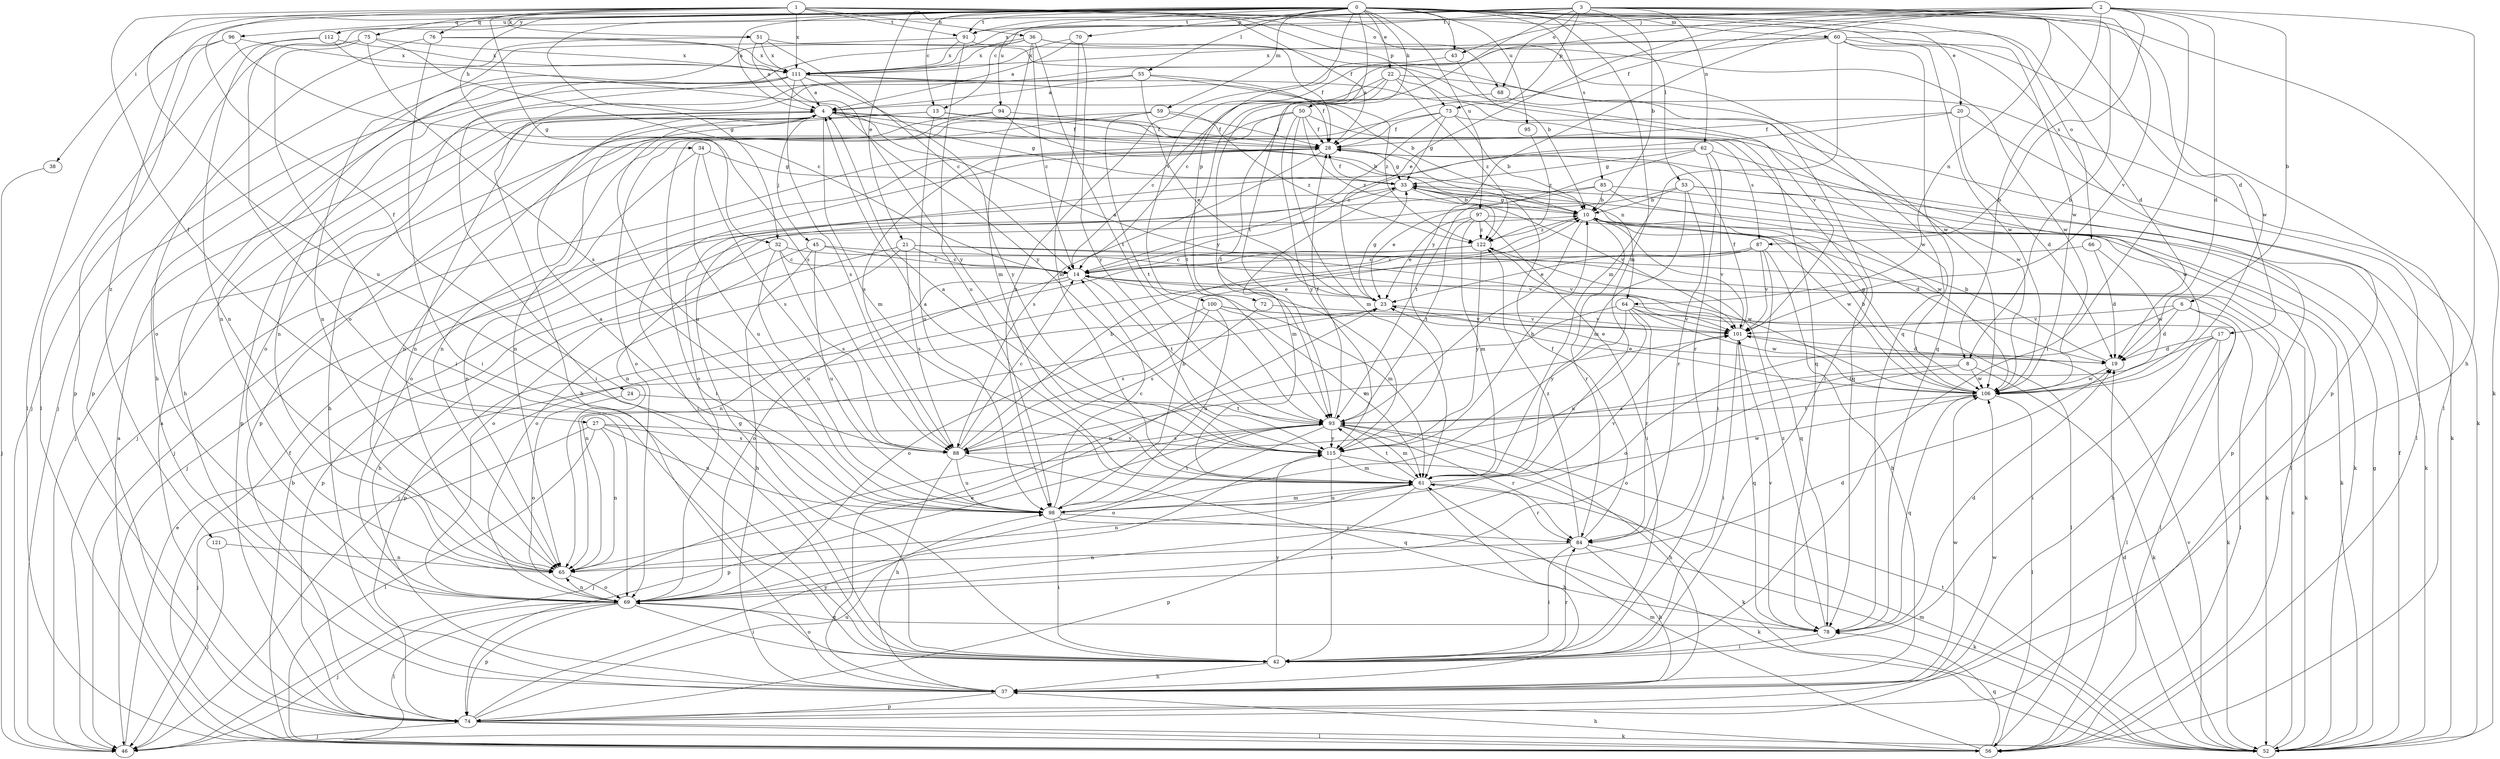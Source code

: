 strict digraph  {
0;
1;
2;
3;
4;
6;
8;
10;
13;
14;
17;
19;
20;
21;
22;
23;
24;
27;
28;
32;
33;
34;
36;
37;
38;
42;
43;
45;
46;
50;
51;
52;
53;
55;
56;
59;
60;
61;
62;
64;
65;
66;
68;
69;
70;
72;
73;
74;
75;
76;
78;
84;
85;
87;
88;
91;
93;
94;
95;
96;
97;
98;
100;
101;
106;
111;
112;
115;
121;
122;
0 -> 4  [label=a];
0 -> 13  [label=c];
0 -> 17  [label=d];
0 -> 19  [label=d];
0 -> 20  [label=e];
0 -> 21  [label=e];
0 -> 22  [label=e];
0 -> 32  [label=g];
0 -> 34  [label=h];
0 -> 38  [label=i];
0 -> 43  [label=j];
0 -> 50  [label=k];
0 -> 53  [label=l];
0 -> 55  [label=l];
0 -> 59  [label=m];
0 -> 60  [label=m];
0 -> 61  [label=m];
0 -> 66  [label=o];
0 -> 70  [label=p];
0 -> 72  [label=p];
0 -> 85  [label=s];
0 -> 91  [label=t];
0 -> 94  [label=u];
0 -> 95  [label=u];
0 -> 96  [label=u];
0 -> 97  [label=u];
0 -> 106  [label=w];
0 -> 112  [label=y];
0 -> 115  [label=y];
0 -> 121  [label=z];
1 -> 24  [label=f];
1 -> 27  [label=f];
1 -> 28  [label=f];
1 -> 32  [label=g];
1 -> 36  [label=h];
1 -> 51  [label=k];
1 -> 68  [label=o];
1 -> 73  [label=p];
1 -> 75  [label=q];
1 -> 76  [label=q];
1 -> 78  [label=q];
1 -> 91  [label=t];
1 -> 98  [label=u];
1 -> 106  [label=w];
1 -> 111  [label=x];
2 -> 6  [label=b];
2 -> 8  [label=b];
2 -> 19  [label=d];
2 -> 23  [label=e];
2 -> 28  [label=f];
2 -> 37  [label=h];
2 -> 42  [label=i];
2 -> 43  [label=j];
2 -> 87  [label=s];
2 -> 91  [label=t];
2 -> 100  [label=v];
2 -> 115  [label=y];
3 -> 8  [label=b];
3 -> 10  [label=b];
3 -> 13  [label=c];
3 -> 52  [label=k];
3 -> 62  [label=n];
3 -> 64  [label=n];
3 -> 68  [label=o];
3 -> 69  [label=o];
3 -> 73  [label=p];
3 -> 91  [label=t];
3 -> 93  [label=t];
3 -> 101  [label=v];
3 -> 111  [label=x];
4 -> 28  [label=f];
4 -> 33  [label=g];
4 -> 37  [label=h];
4 -> 45  [label=j];
4 -> 61  [label=m];
4 -> 64  [label=n];
4 -> 65  [label=n];
4 -> 74  [label=p];
4 -> 87  [label=s];
4 -> 98  [label=u];
6 -> 19  [label=d];
6 -> 37  [label=h];
6 -> 56  [label=l];
6 -> 69  [label=o];
6 -> 101  [label=v];
8 -> 52  [label=k];
8 -> 69  [label=o];
8 -> 88  [label=s];
8 -> 106  [label=w];
10 -> 33  [label=g];
10 -> 52  [label=k];
10 -> 84  [label=r];
10 -> 93  [label=t];
10 -> 101  [label=v];
10 -> 106  [label=w];
10 -> 122  [label=z];
13 -> 28  [label=f];
13 -> 65  [label=n];
13 -> 74  [label=p];
13 -> 78  [label=q];
13 -> 98  [label=u];
14 -> 23  [label=e];
14 -> 61  [label=m];
14 -> 69  [label=o];
14 -> 74  [label=p];
14 -> 93  [label=t];
17 -> 19  [label=d];
17 -> 42  [label=i];
17 -> 52  [label=k];
17 -> 56  [label=l];
17 -> 93  [label=t];
19 -> 10  [label=b];
19 -> 23  [label=e];
19 -> 106  [label=w];
20 -> 14  [label=c];
20 -> 19  [label=d];
20 -> 28  [label=f];
20 -> 56  [label=l];
21 -> 14  [label=c];
21 -> 37  [label=h];
21 -> 52  [label=k];
21 -> 69  [label=o];
21 -> 88  [label=s];
21 -> 106  [label=w];
22 -> 4  [label=a];
22 -> 14  [label=c];
22 -> 52  [label=k];
22 -> 93  [label=t];
22 -> 106  [label=w];
22 -> 122  [label=z];
23 -> 4  [label=a];
23 -> 33  [label=g];
23 -> 65  [label=n];
23 -> 101  [label=v];
24 -> 69  [label=o];
24 -> 93  [label=t];
27 -> 46  [label=j];
27 -> 56  [label=l];
27 -> 65  [label=n];
27 -> 88  [label=s];
27 -> 98  [label=u];
27 -> 115  [label=y];
28 -> 33  [label=g];
28 -> 42  [label=i];
28 -> 46  [label=j];
28 -> 88  [label=s];
32 -> 14  [label=c];
32 -> 74  [label=p];
32 -> 88  [label=s];
32 -> 98  [label=u];
32 -> 101  [label=v];
33 -> 10  [label=b];
33 -> 28  [label=f];
33 -> 52  [label=k];
33 -> 61  [label=m];
33 -> 65  [label=n];
33 -> 101  [label=v];
34 -> 33  [label=g];
34 -> 69  [label=o];
34 -> 88  [label=s];
34 -> 98  [label=u];
36 -> 14  [label=c];
36 -> 28  [label=f];
36 -> 37  [label=h];
36 -> 61  [label=m];
36 -> 65  [label=n];
36 -> 93  [label=t];
36 -> 106  [label=w];
36 -> 111  [label=x];
37 -> 23  [label=e];
37 -> 74  [label=p];
37 -> 106  [label=w];
38 -> 46  [label=j];
42 -> 33  [label=g];
42 -> 37  [label=h];
42 -> 69  [label=o];
42 -> 84  [label=r];
42 -> 115  [label=y];
43 -> 10  [label=b];
43 -> 98  [label=u];
45 -> 14  [label=c];
45 -> 37  [label=h];
45 -> 52  [label=k];
45 -> 69  [label=o];
45 -> 98  [label=u];
46 -> 23  [label=e];
50 -> 28  [label=f];
50 -> 61  [label=m];
50 -> 69  [label=o];
50 -> 88  [label=s];
50 -> 106  [label=w];
50 -> 115  [label=y];
50 -> 122  [label=z];
51 -> 4  [label=a];
51 -> 14  [label=c];
51 -> 74  [label=p];
51 -> 101  [label=v];
51 -> 111  [label=x];
52 -> 14  [label=c];
52 -> 19  [label=d];
52 -> 28  [label=f];
52 -> 33  [label=g];
52 -> 61  [label=m];
52 -> 93  [label=t];
52 -> 101  [label=v];
53 -> 10  [label=b];
53 -> 52  [label=k];
53 -> 61  [label=m];
53 -> 65  [label=n];
53 -> 74  [label=p];
53 -> 84  [label=r];
55 -> 4  [label=a];
55 -> 23  [label=e];
55 -> 28  [label=f];
55 -> 37  [label=h];
55 -> 69  [label=o];
55 -> 122  [label=z];
56 -> 4  [label=a];
56 -> 10  [label=b];
56 -> 28  [label=f];
56 -> 37  [label=h];
56 -> 61  [label=m];
56 -> 78  [label=q];
59 -> 28  [label=f];
59 -> 46  [label=j];
59 -> 65  [label=n];
59 -> 93  [label=t];
59 -> 122  [label=z];
60 -> 14  [label=c];
60 -> 46  [label=j];
60 -> 56  [label=l];
60 -> 61  [label=m];
60 -> 74  [label=p];
60 -> 78  [label=q];
60 -> 106  [label=w];
60 -> 111  [label=x];
61 -> 4  [label=a];
61 -> 37  [label=h];
61 -> 65  [label=n];
61 -> 74  [label=p];
61 -> 84  [label=r];
61 -> 93  [label=t];
61 -> 98  [label=u];
61 -> 106  [label=w];
62 -> 33  [label=g];
62 -> 42  [label=i];
62 -> 69  [label=o];
62 -> 84  [label=r];
62 -> 93  [label=t];
62 -> 106  [label=w];
64 -> 56  [label=l];
64 -> 65  [label=n];
64 -> 84  [label=r];
64 -> 98  [label=u];
64 -> 101  [label=v];
64 -> 106  [label=w];
64 -> 115  [label=y];
65 -> 69  [label=o];
66 -> 14  [label=c];
66 -> 19  [label=d];
66 -> 106  [label=w];
68 -> 42  [label=i];
68 -> 93  [label=t];
69 -> 19  [label=d];
69 -> 42  [label=i];
69 -> 46  [label=j];
69 -> 56  [label=l];
69 -> 65  [label=n];
69 -> 74  [label=p];
69 -> 78  [label=q];
70 -> 4  [label=a];
70 -> 61  [label=m];
70 -> 111  [label=x];
70 -> 115  [label=y];
72 -> 88  [label=s];
72 -> 101  [label=v];
73 -> 10  [label=b];
73 -> 14  [label=c];
73 -> 28  [label=f];
73 -> 33  [label=g];
73 -> 42  [label=i];
73 -> 52  [label=k];
74 -> 4  [label=a];
74 -> 46  [label=j];
74 -> 52  [label=k];
74 -> 56  [label=l];
74 -> 98  [label=u];
74 -> 106  [label=w];
74 -> 115  [label=y];
75 -> 14  [label=c];
75 -> 42  [label=i];
75 -> 46  [label=j];
75 -> 88  [label=s];
75 -> 111  [label=x];
76 -> 42  [label=i];
76 -> 69  [label=o];
76 -> 111  [label=x];
76 -> 115  [label=y];
78 -> 19  [label=d];
78 -> 42  [label=i];
78 -> 101  [label=v];
78 -> 122  [label=z];
84 -> 28  [label=f];
84 -> 37  [label=h];
84 -> 42  [label=i];
84 -> 52  [label=k];
84 -> 65  [label=n];
84 -> 122  [label=z];
85 -> 10  [label=b];
85 -> 23  [label=e];
85 -> 46  [label=j];
85 -> 56  [label=l];
85 -> 106  [label=w];
87 -> 14  [label=c];
87 -> 23  [label=e];
87 -> 37  [label=h];
87 -> 46  [label=j];
87 -> 78  [label=q];
87 -> 101  [label=v];
88 -> 10  [label=b];
88 -> 14  [label=c];
88 -> 37  [label=h];
88 -> 78  [label=q];
88 -> 98  [label=u];
88 -> 101  [label=v];
91 -> 65  [label=n];
91 -> 98  [label=u];
91 -> 106  [label=w];
91 -> 111  [label=x];
93 -> 28  [label=f];
93 -> 37  [label=h];
93 -> 46  [label=j];
93 -> 61  [label=m];
93 -> 69  [label=o];
93 -> 74  [label=p];
93 -> 84  [label=r];
93 -> 88  [label=s];
93 -> 115  [label=y];
94 -> 10  [label=b];
94 -> 28  [label=f];
94 -> 46  [label=j];
94 -> 65  [label=n];
95 -> 122  [label=z];
96 -> 56  [label=l];
96 -> 74  [label=p];
96 -> 88  [label=s];
96 -> 111  [label=x];
97 -> 19  [label=d];
97 -> 23  [label=e];
97 -> 42  [label=i];
97 -> 61  [label=m];
97 -> 93  [label=t];
97 -> 122  [label=z];
98 -> 4  [label=a];
98 -> 10  [label=b];
98 -> 14  [label=c];
98 -> 42  [label=i];
98 -> 52  [label=k];
98 -> 61  [label=m];
98 -> 84  [label=r];
98 -> 93  [label=t];
98 -> 101  [label=v];
100 -> 56  [label=l];
100 -> 61  [label=m];
100 -> 69  [label=o];
100 -> 88  [label=s];
100 -> 98  [label=u];
100 -> 101  [label=v];
101 -> 19  [label=d];
101 -> 28  [label=f];
101 -> 42  [label=i];
101 -> 78  [label=q];
106 -> 10  [label=b];
106 -> 23  [label=e];
106 -> 33  [label=g];
106 -> 56  [label=l];
106 -> 78  [label=q];
106 -> 93  [label=t];
111 -> 4  [label=a];
111 -> 10  [label=b];
111 -> 37  [label=h];
111 -> 42  [label=i];
111 -> 65  [label=n];
111 -> 78  [label=q];
111 -> 88  [label=s];
111 -> 115  [label=y];
112 -> 56  [label=l];
112 -> 65  [label=n];
112 -> 111  [label=x];
112 -> 115  [label=y];
115 -> 4  [label=a];
115 -> 10  [label=b];
115 -> 42  [label=i];
115 -> 52  [label=k];
115 -> 61  [label=m];
121 -> 46  [label=j];
121 -> 65  [label=n];
122 -> 14  [label=c];
122 -> 65  [label=n];
122 -> 101  [label=v];
122 -> 115  [label=y];
}
